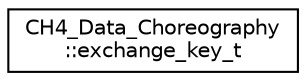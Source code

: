 digraph "Graphical Class Hierarchy"
{
  edge [fontname="Helvetica",fontsize="10",labelfontname="Helvetica",labelfontsize="10"];
  node [fontname="Helvetica",fontsize="10",shape=record];
  rankdir="LR";
  Node0 [label="CH4_Data_Choreography\l::exchange_key_t",height=0.2,width=0.4,color="black", fillcolor="white", style="filled",URL="$classCH4__Data__Choreography_1_1exchange__key__t.html"];
}
